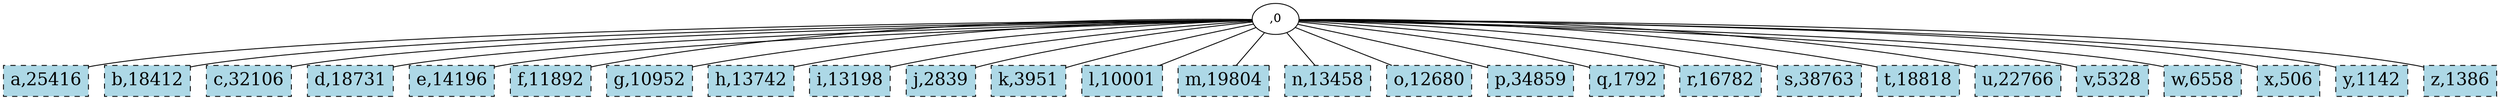 graph TrieTreeGraph {
ROOTNODE_ [label=",0"]
ROOTNODE_ -- a_
ROOTNODE_ -- b_
ROOTNODE_ -- c_
ROOTNODE_ -- d_
ROOTNODE_ -- e_
ROOTNODE_ -- f_
ROOTNODE_ -- g_
ROOTNODE_ -- h_
ROOTNODE_ -- i_
ROOTNODE_ -- j_
ROOTNODE_ -- k_
ROOTNODE_ -- l_
ROOTNODE_ -- m_
ROOTNODE_ -- n_
ROOTNODE_ -- o_
ROOTNODE_ -- p_
ROOTNODE_ -- q_
ROOTNODE_ -- r_
ROOTNODE_ -- s_
ROOTNODE_ -- t_
ROOTNODE_ -- u_
ROOTNODE_ -- v_
ROOTNODE_ -- w_
ROOTNODE_ -- x_
ROOTNODE_ -- y_
ROOTNODE_ -- z_
a_ [label="a,25416"]
a_ [style="filled,dashed",shape=box,fontsize=20.0,fillcolor=lightblue];
b_ [label="b,18412"]
b_ [style="filled,dashed",shape=box,fontsize=20.0,fillcolor=lightblue];
c_ [label="c,32106"]
c_ [style="filled,dashed",shape=box,fontsize=20.0,fillcolor=lightblue];
d_ [label="d,18731"]
d_ [style="filled,dashed",shape=box,fontsize=20.0,fillcolor=lightblue];
e_ [label="e,14196"]
e_ [style="filled,dashed",shape=box,fontsize=20.0,fillcolor=lightblue];
f_ [label="f,11892"]
f_ [style="filled,dashed",shape=box,fontsize=20.0,fillcolor=lightblue];
g_ [label="g,10952"]
g_ [style="filled,dashed",shape=box,fontsize=20.0,fillcolor=lightblue];
h_ [label="h,13742"]
h_ [style="filled,dashed",shape=box,fontsize=20.0,fillcolor=lightblue];
i_ [label="i,13198"]
i_ [style="filled,dashed",shape=box,fontsize=20.0,fillcolor=lightblue];
j_ [label="j,2839"]
j_ [style="filled,dashed",shape=box,fontsize=20.0,fillcolor=lightblue];
k_ [label="k,3951"]
k_ [style="filled,dashed",shape=box,fontsize=20.0,fillcolor=lightblue];
l_ [label="l,10001"]
l_ [style="filled,dashed",shape=box,fontsize=20.0,fillcolor=lightblue];
m_ [label="m,19804"]
m_ [style="filled,dashed",shape=box,fontsize=20.0,fillcolor=lightblue];
n_ [label="n,13458"]
n_ [style="filled,dashed",shape=box,fontsize=20.0,fillcolor=lightblue];
o_ [label="o,12680"]
o_ [style="filled,dashed",shape=box,fontsize=20.0,fillcolor=lightblue];
p_ [label="p,34859"]
p_ [style="filled,dashed",shape=box,fontsize=20.0,fillcolor=lightblue];
q_ [label="q,1792"]
q_ [style="filled,dashed",shape=box,fontsize=20.0,fillcolor=lightblue];
r_ [label="r,16782"]
r_ [style="filled,dashed",shape=box,fontsize=20.0,fillcolor=lightblue];
s_ [label="s,38763"]
s_ [style="filled,dashed",shape=box,fontsize=20.0,fillcolor=lightblue];
t_ [label="t,18818"]
t_ [style="filled,dashed",shape=box,fontsize=20.0,fillcolor=lightblue];
u_ [label="u,22766"]
u_ [style="filled,dashed",shape=box,fontsize=20.0,fillcolor=lightblue];
v_ [label="v,5328"]
v_ [style="filled,dashed",shape=box,fontsize=20.0,fillcolor=lightblue];
w_ [label="w,6558"]
w_ [style="filled,dashed",shape=box,fontsize=20.0,fillcolor=lightblue];
x_ [label="x,506"]
x_ [style="filled,dashed",shape=box,fontsize=20.0,fillcolor=lightblue];
y_ [label="y,1142"]
y_ [style="filled,dashed",shape=box,fontsize=20.0,fillcolor=lightblue];
z_ [label="z,1386"]
z_ [style="filled,dashed",shape=box,fontsize=20.0,fillcolor=lightblue];
}
